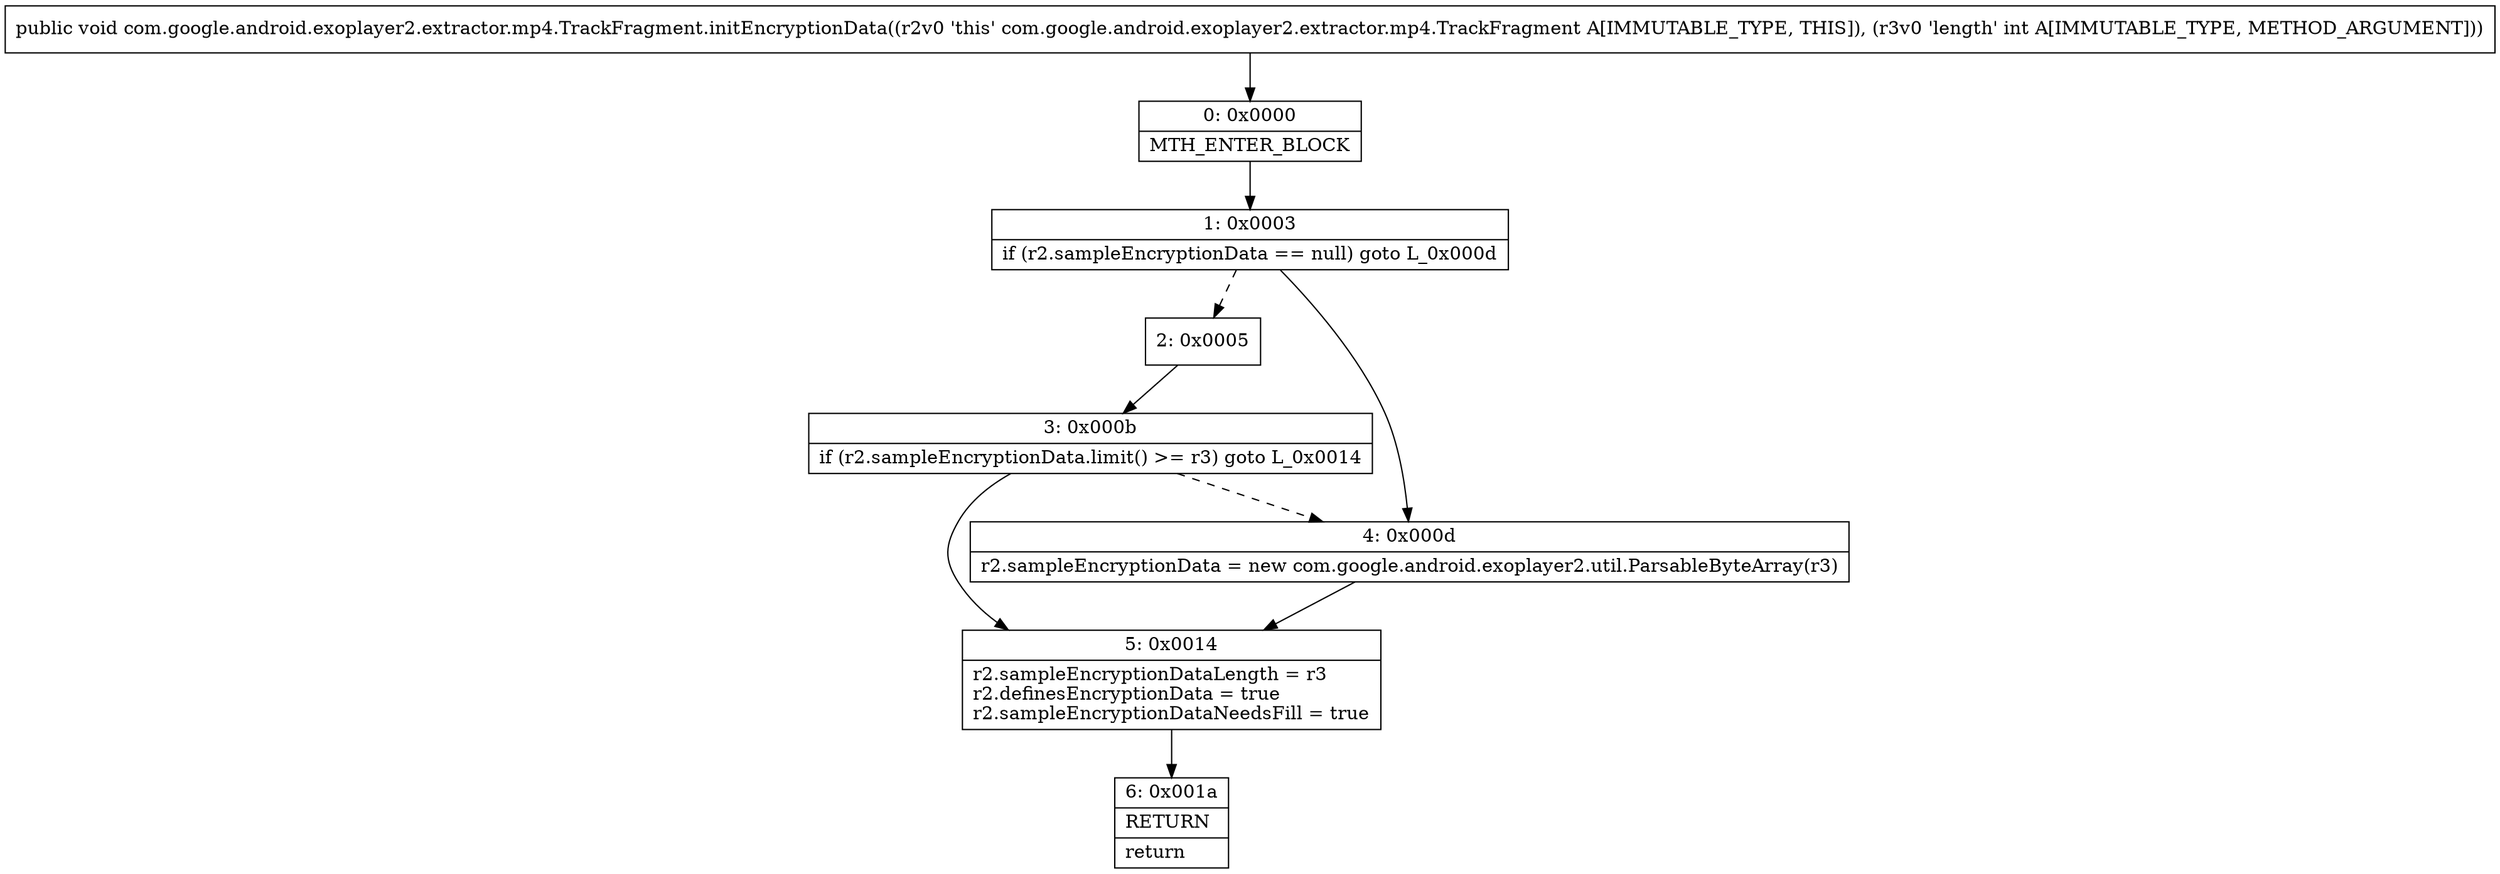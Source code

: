 digraph "CFG forcom.google.android.exoplayer2.extractor.mp4.TrackFragment.initEncryptionData(I)V" {
Node_0 [shape=record,label="{0\:\ 0x0000|MTH_ENTER_BLOCK\l}"];
Node_1 [shape=record,label="{1\:\ 0x0003|if (r2.sampleEncryptionData == null) goto L_0x000d\l}"];
Node_2 [shape=record,label="{2\:\ 0x0005}"];
Node_3 [shape=record,label="{3\:\ 0x000b|if (r2.sampleEncryptionData.limit() \>= r3) goto L_0x0014\l}"];
Node_4 [shape=record,label="{4\:\ 0x000d|r2.sampleEncryptionData = new com.google.android.exoplayer2.util.ParsableByteArray(r3)\l}"];
Node_5 [shape=record,label="{5\:\ 0x0014|r2.sampleEncryptionDataLength = r3\lr2.definesEncryptionData = true\lr2.sampleEncryptionDataNeedsFill = true\l}"];
Node_6 [shape=record,label="{6\:\ 0x001a|RETURN\l|return\l}"];
MethodNode[shape=record,label="{public void com.google.android.exoplayer2.extractor.mp4.TrackFragment.initEncryptionData((r2v0 'this' com.google.android.exoplayer2.extractor.mp4.TrackFragment A[IMMUTABLE_TYPE, THIS]), (r3v0 'length' int A[IMMUTABLE_TYPE, METHOD_ARGUMENT])) }"];
MethodNode -> Node_0;
Node_0 -> Node_1;
Node_1 -> Node_2[style=dashed];
Node_1 -> Node_4;
Node_2 -> Node_3;
Node_3 -> Node_4[style=dashed];
Node_3 -> Node_5;
Node_4 -> Node_5;
Node_5 -> Node_6;
}

